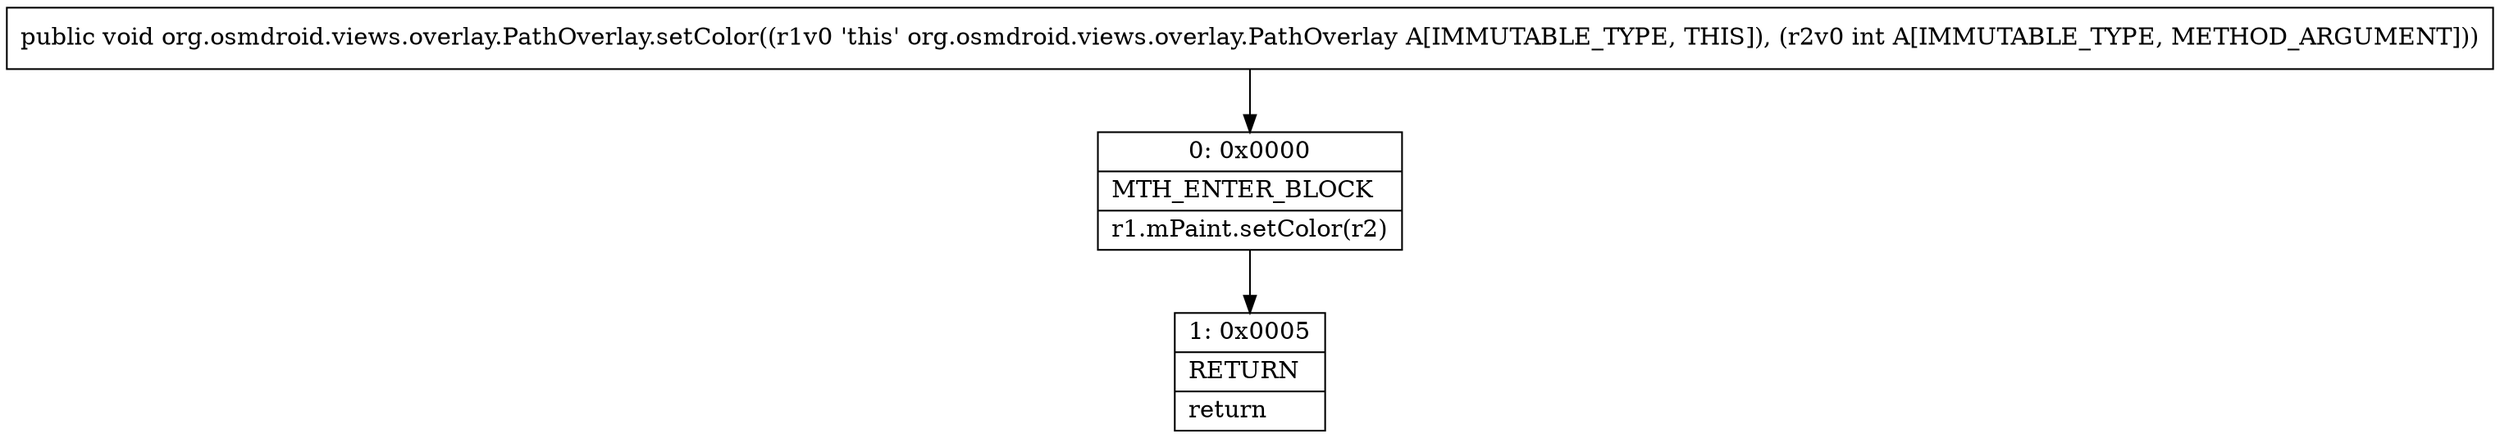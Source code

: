 digraph "CFG fororg.osmdroid.views.overlay.PathOverlay.setColor(I)V" {
Node_0 [shape=record,label="{0\:\ 0x0000|MTH_ENTER_BLOCK\l|r1.mPaint.setColor(r2)\l}"];
Node_1 [shape=record,label="{1\:\ 0x0005|RETURN\l|return\l}"];
MethodNode[shape=record,label="{public void org.osmdroid.views.overlay.PathOverlay.setColor((r1v0 'this' org.osmdroid.views.overlay.PathOverlay A[IMMUTABLE_TYPE, THIS]), (r2v0 int A[IMMUTABLE_TYPE, METHOD_ARGUMENT])) }"];
MethodNode -> Node_0;
Node_0 -> Node_1;
}

